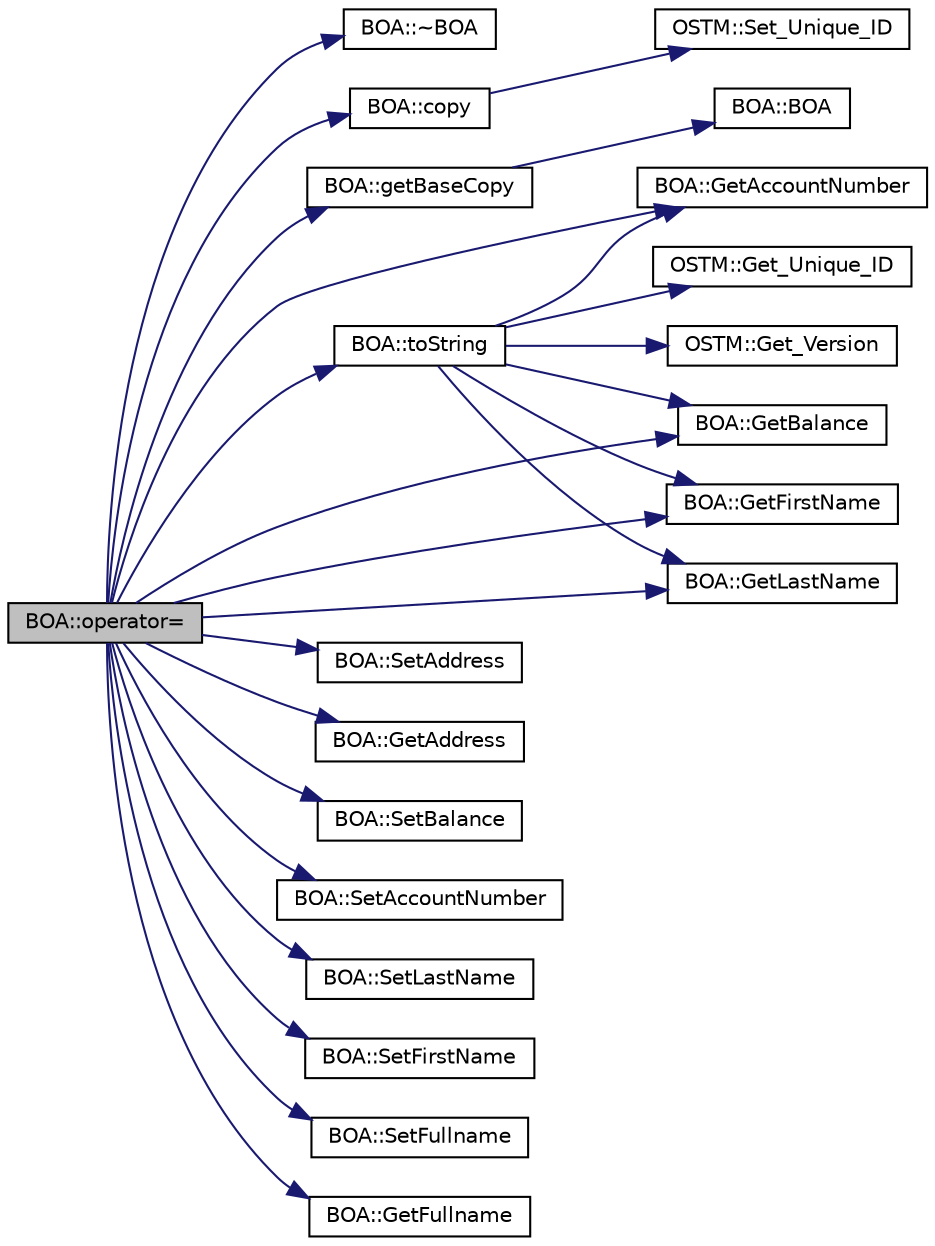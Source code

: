 digraph "BOA::operator="
{
  edge [fontname="Helvetica",fontsize="10",labelfontname="Helvetica",labelfontsize="10"];
  node [fontname="Helvetica",fontsize="10",shape=record];
  rankdir="LR";
  Node1 [label="BOA::operator=",height=0.2,width=0.4,color="black", fillcolor="grey75", style="filled", fontcolor="black"];
  Node1 -> Node2 [color="midnightblue",fontsize="10",style="solid"];
  Node2 [label="BOA::~BOA",height=0.2,width=0.4,color="black", fillcolor="white", style="filled",URL="$class_b_o_a.html#abe27b17a23ceffc6269dbe6d81de5212"];
  Node1 -> Node3 [color="midnightblue",fontsize="10",style="solid"];
  Node3 [label="BOA::copy",height=0.2,width=0.4,color="black", fillcolor="white", style="filled",URL="$class_b_o_a.html#a54fbcabb55b22fb72f45986768974403",tooltip="copy function, make deep copy of the object/pointer "];
  Node3 -> Node4 [color="midnightblue",fontsize="10",style="solid"];
  Node4 [label="OSTM::Set_Unique_ID",height=0.2,width=0.4,color="black", fillcolor="white", style="filled",URL="$class_o_s_t_m.html#ab5019a32185631c08abbf826422f2d93",tooltip="setter for unique id "];
  Node1 -> Node5 [color="midnightblue",fontsize="10",style="solid"];
  Node5 [label="BOA::getBaseCopy",height=0.2,width=0.4,color="black", fillcolor="white", style="filled",URL="$class_b_o_a.html#a46ace5d3c945a423e93912673cadfad5",tooltip="getBaseCopy function, make deep copy of the object/pointer and Return a new std::shared_ptr<BANK> typ..."];
  Node5 -> Node6 [color="midnightblue",fontsize="10",style="solid"];
  Node6 [label="BOA::BOA",height=0.2,width=0.4,color="black", fillcolor="white", style="filled",URL="$class_b_o_a.html#ad42dc670d422172c9bcf9b3d354c8a3c"];
  Node1 -> Node7 [color="midnightblue",fontsize="10",style="solid"];
  Node7 [label="BOA::toString",height=0.2,width=0.4,color="black", fillcolor="white", style="filled",URL="$class_b_o_a.html#a348df0299997f81bcad0ec034dab0b8d",tooltip="_cast, is use to cast bak the std::shared_ptr<OSTM> to the required type "];
  Node7 -> Node8 [color="midnightblue",fontsize="10",style="solid"];
  Node8 [label="OSTM::Get_Unique_ID",height=0.2,width=0.4,color="black", fillcolor="white", style="filled",URL="$class_o_s_t_m.html#a5a01a8b98d16b1d1904ecf9356e7b71d",tooltip="getter for unique id "];
  Node7 -> Node9 [color="midnightblue",fontsize="10",style="solid"];
  Node9 [label="BOA::GetAccountNumber",height=0.2,width=0.4,color="black", fillcolor="white", style="filled",URL="$class_b_o_a.html#ad64bd63675f8902153aa6767994f05dc"];
  Node7 -> Node10 [color="midnightblue",fontsize="10",style="solid"];
  Node10 [label="BOA::GetBalance",height=0.2,width=0.4,color="black", fillcolor="white", style="filled",URL="$class_b_o_a.html#a07e30b7e5f5f20392b94af7344fd550c"];
  Node7 -> Node11 [color="midnightblue",fontsize="10",style="solid"];
  Node11 [label="BOA::GetFirstName",height=0.2,width=0.4,color="black", fillcolor="white", style="filled",URL="$class_b_o_a.html#ae6bb3df4e1fb210610325ffd1985c7c0"];
  Node7 -> Node12 [color="midnightblue",fontsize="10",style="solid"];
  Node12 [label="BOA::GetLastName",height=0.2,width=0.4,color="black", fillcolor="white", style="filled",URL="$class_b_o_a.html#a081383edefc1f66b80c3fb8862ab070b"];
  Node7 -> Node13 [color="midnightblue",fontsize="10",style="solid"];
  Node13 [label="OSTM::Get_Version",height=0.2,width=0.4,color="black", fillcolor="white", style="filled",URL="$class_o_s_t_m.html#a1f1db9d482f22c8e7caa17dfb340626b",tooltip="getter for version number "];
  Node1 -> Node14 [color="midnightblue",fontsize="10",style="solid"];
  Node14 [label="BOA::SetAddress",height=0.2,width=0.4,color="black", fillcolor="white", style="filled",URL="$class_b_o_a.html#a2568c0027af6534bd08dde882e892caf"];
  Node1 -> Node15 [color="midnightblue",fontsize="10",style="solid"];
  Node15 [label="BOA::GetAddress",height=0.2,width=0.4,color="black", fillcolor="white", style="filled",URL="$class_b_o_a.html#aa4aa2cf1ef0e876bb7911c00b5374493"];
  Node1 -> Node16 [color="midnightblue",fontsize="10",style="solid"];
  Node16 [label="BOA::SetBalance",height=0.2,width=0.4,color="black", fillcolor="white", style="filled",URL="$class_b_o_a.html#a0e06a7b7669b6a26a41b37d68f0a87b8"];
  Node1 -> Node10 [color="midnightblue",fontsize="10",style="solid"];
  Node1 -> Node17 [color="midnightblue",fontsize="10",style="solid"];
  Node17 [label="BOA::SetAccountNumber",height=0.2,width=0.4,color="black", fillcolor="white", style="filled",URL="$class_b_o_a.html#a6b85963680344bd719ab862a50a09588"];
  Node1 -> Node9 [color="midnightblue",fontsize="10",style="solid"];
  Node1 -> Node18 [color="midnightblue",fontsize="10",style="solid"];
  Node18 [label="BOA::SetLastName",height=0.2,width=0.4,color="black", fillcolor="white", style="filled",URL="$class_b_o_a.html#a7ea44308c05532cd11ff3ce8f14ea4c2"];
  Node1 -> Node12 [color="midnightblue",fontsize="10",style="solid"];
  Node1 -> Node19 [color="midnightblue",fontsize="10",style="solid"];
  Node19 [label="BOA::SetFirstName",height=0.2,width=0.4,color="black", fillcolor="white", style="filled",URL="$class_b_o_a.html#a32fabc2b3acde832f3749696b302a0fe"];
  Node1 -> Node11 [color="midnightblue",fontsize="10",style="solid"];
  Node1 -> Node20 [color="midnightblue",fontsize="10",style="solid"];
  Node20 [label="BOA::SetFullname",height=0.2,width=0.4,color="black", fillcolor="white", style="filled",URL="$class_b_o_a.html#a7ff134d56805088f46df8eb6f21a0a45"];
  Node1 -> Node21 [color="midnightblue",fontsize="10",style="solid"];
  Node21 [label="BOA::GetFullname",height=0.2,width=0.4,color="black", fillcolor="white", style="filled",URL="$class_b_o_a.html#afafa24a20fda93382782cab66a3079ee"];
}
